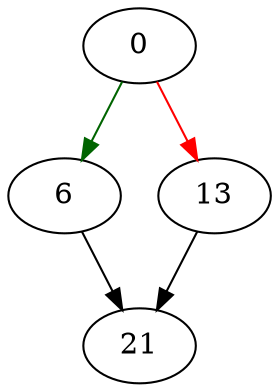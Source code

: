 strict digraph "gethrxtime" {
	// Node definitions.
	0 [entry=true];
	6;
	13;
	21;

	// Edge definitions.
	0 -> 6 [
		color=darkgreen
		cond=true
	];
	0 -> 13 [
		color=red
		cond=false
	];
	6 -> 21;
	13 -> 21;
}